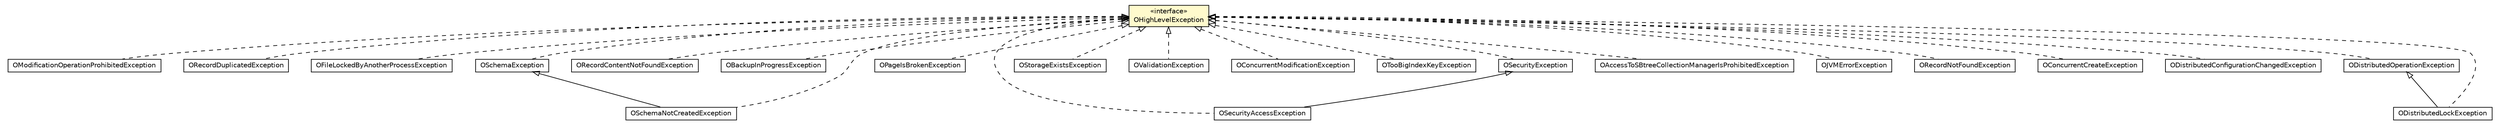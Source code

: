 #!/usr/local/bin/dot
#
# Class diagram 
# Generated by UMLGraph version R5_6-24-gf6e263 (http://www.umlgraph.org/)
#

digraph G {
	edge [fontname="Helvetica",fontsize=10,labelfontname="Helvetica",labelfontsize=10];
	node [fontname="Helvetica",fontsize=10,shape=plaintext];
	nodesep=0.25;
	ranksep=0.5;
	// com.orientechnologies.common.concur.lock.OModificationOperationProhibitedException
	c1920434 [label=<<table title="com.orientechnologies.common.concur.lock.OModificationOperationProhibitedException" border="0" cellborder="1" cellspacing="0" cellpadding="2" port="p" href="../concur/lock/OModificationOperationProhibitedException.html">
		<tr><td><table border="0" cellspacing="0" cellpadding="1">
<tr><td align="center" balign="center"> OModificationOperationProhibitedException </td></tr>
		</table></td></tr>
		</table>>, URL="../concur/lock/OModificationOperationProhibitedException.html", fontname="Helvetica", fontcolor="black", fontsize=10.0];
	// com.orientechnologies.common.exception.OHighLevelException
	c1920556 [label=<<table title="com.orientechnologies.common.exception.OHighLevelException" border="0" cellborder="1" cellspacing="0" cellpadding="2" port="p" bgcolor="lemonChiffon" href="./OHighLevelException.html">
		<tr><td><table border="0" cellspacing="0" cellpadding="1">
<tr><td align="center" balign="center"> &#171;interface&#187; </td></tr>
<tr><td align="center" balign="center"> OHighLevelException </td></tr>
		</table></td></tr>
		</table>>, URL="./OHighLevelException.html", fontname="Helvetica", fontcolor="black", fontsize=10.0];
	// com.orientechnologies.orient.core.storage.ORecordDuplicatedException
	c1921443 [label=<<table title="com.orientechnologies.orient.core.storage.ORecordDuplicatedException" border="0" cellborder="1" cellspacing="0" cellpadding="2" port="p" href="../../orient/core/storage/ORecordDuplicatedException.html">
		<tr><td><table border="0" cellspacing="0" cellpadding="1">
<tr><td align="center" balign="center"> ORecordDuplicatedException </td></tr>
		</table></td></tr>
		</table>>, URL="../../orient/core/storage/ORecordDuplicatedException.html", fontname="Helvetica", fontcolor="black", fontsize=10.0];
	// com.orientechnologies.orient.core.exception.OFileLockedByAnotherProcessException
	c1921638 [label=<<table title="com.orientechnologies.orient.core.exception.OFileLockedByAnotherProcessException" border="0" cellborder="1" cellspacing="0" cellpadding="2" port="p" href="../../orient/core/exception/OFileLockedByAnotherProcessException.html">
		<tr><td><table border="0" cellspacing="0" cellpadding="1">
<tr><td align="center" balign="center"> OFileLockedByAnotherProcessException </td></tr>
		</table></td></tr>
		</table>>, URL="../../orient/core/exception/OFileLockedByAnotherProcessException.html", fontname="Helvetica", fontcolor="black", fontsize=10.0];
	// com.orientechnologies.orient.core.exception.OSchemaException
	c1921641 [label=<<table title="com.orientechnologies.orient.core.exception.OSchemaException" border="0" cellborder="1" cellspacing="0" cellpadding="2" port="p" href="../../orient/core/exception/OSchemaException.html">
		<tr><td><table border="0" cellspacing="0" cellpadding="1">
<tr><td align="center" balign="center"> OSchemaException </td></tr>
		</table></td></tr>
		</table>>, URL="../../orient/core/exception/OSchemaException.html", fontname="Helvetica", fontcolor="black", fontsize=10.0];
	// com.orientechnologies.orient.core.exception.ORecordContentNotFoundException
	c1921642 [label=<<table title="com.orientechnologies.orient.core.exception.ORecordContentNotFoundException" border="0" cellborder="1" cellspacing="0" cellpadding="2" port="p" href="../../orient/core/exception/ORecordContentNotFoundException.html">
		<tr><td><table border="0" cellspacing="0" cellpadding="1">
<tr><td align="center" balign="center"> ORecordContentNotFoundException </td></tr>
		</table></td></tr>
		</table>>, URL="../../orient/core/exception/ORecordContentNotFoundException.html", fontname="Helvetica", fontcolor="black", fontsize=10.0];
	// com.orientechnologies.orient.core.exception.OBackupInProgressException
	c1921643 [label=<<table title="com.orientechnologies.orient.core.exception.OBackupInProgressException" border="0" cellborder="1" cellspacing="0" cellpadding="2" port="p" href="../../orient/core/exception/OBackupInProgressException.html">
		<tr><td><table border="0" cellspacing="0" cellpadding="1">
<tr><td align="center" balign="center"> OBackupInProgressException </td></tr>
		</table></td></tr>
		</table>>, URL="../../orient/core/exception/OBackupInProgressException.html", fontname="Helvetica", fontcolor="black", fontsize=10.0];
	// com.orientechnologies.orient.core.exception.OSecurityException
	c1921646 [label=<<table title="com.orientechnologies.orient.core.exception.OSecurityException" border="0" cellborder="1" cellspacing="0" cellpadding="2" port="p" href="../../orient/core/exception/OSecurityException.html">
		<tr><td><table border="0" cellspacing="0" cellpadding="1">
<tr><td align="center" balign="center"> OSecurityException </td></tr>
		</table></td></tr>
		</table>>, URL="../../orient/core/exception/OSecurityException.html", fontname="Helvetica", fontcolor="black", fontsize=10.0];
	// com.orientechnologies.orient.core.exception.OPageIsBrokenException
	c1921649 [label=<<table title="com.orientechnologies.orient.core.exception.OPageIsBrokenException" border="0" cellborder="1" cellspacing="0" cellpadding="2" port="p" href="../../orient/core/exception/OPageIsBrokenException.html">
		<tr><td><table border="0" cellspacing="0" cellpadding="1">
<tr><td align="center" balign="center"> OPageIsBrokenException </td></tr>
		</table></td></tr>
		</table>>, URL="../../orient/core/exception/OPageIsBrokenException.html", fontname="Helvetica", fontcolor="black", fontsize=10.0];
	// com.orientechnologies.orient.core.exception.OSchemaNotCreatedException
	c1921651 [label=<<table title="com.orientechnologies.orient.core.exception.OSchemaNotCreatedException" border="0" cellborder="1" cellspacing="0" cellpadding="2" port="p" href="../../orient/core/exception/OSchemaNotCreatedException.html">
		<tr><td><table border="0" cellspacing="0" cellpadding="1">
<tr><td align="center" balign="center"> OSchemaNotCreatedException </td></tr>
		</table></td></tr>
		</table>>, URL="../../orient/core/exception/OSchemaNotCreatedException.html", fontname="Helvetica", fontcolor="black", fontsize=10.0];
	// com.orientechnologies.orient.core.exception.OStorageExistsException
	c1921656 [label=<<table title="com.orientechnologies.orient.core.exception.OStorageExistsException" border="0" cellborder="1" cellspacing="0" cellpadding="2" port="p" href="../../orient/core/exception/OStorageExistsException.html">
		<tr><td><table border="0" cellspacing="0" cellpadding="1">
<tr><td align="center" balign="center"> OStorageExistsException </td></tr>
		</table></td></tr>
		</table>>, URL="../../orient/core/exception/OStorageExistsException.html", fontname="Helvetica", fontcolor="black", fontsize=10.0];
	// com.orientechnologies.orient.core.exception.OValidationException
	c1921658 [label=<<table title="com.orientechnologies.orient.core.exception.OValidationException" border="0" cellborder="1" cellspacing="0" cellpadding="2" port="p" href="../../orient/core/exception/OValidationException.html">
		<tr><td><table border="0" cellspacing="0" cellpadding="1">
<tr><td align="center" balign="center"> OValidationException </td></tr>
		</table></td></tr>
		</table>>, URL="../../orient/core/exception/OValidationException.html", fontname="Helvetica", fontcolor="black", fontsize=10.0];
	// com.orientechnologies.orient.core.exception.OConcurrentModificationException
	c1921659 [label=<<table title="com.orientechnologies.orient.core.exception.OConcurrentModificationException" border="0" cellborder="1" cellspacing="0" cellpadding="2" port="p" href="../../orient/core/exception/OConcurrentModificationException.html">
		<tr><td><table border="0" cellspacing="0" cellpadding="1">
<tr><td align="center" balign="center"> OConcurrentModificationException </td></tr>
		</table></td></tr>
		</table>>, URL="../../orient/core/exception/OConcurrentModificationException.html", fontname="Helvetica", fontcolor="black", fontsize=10.0];
	// com.orientechnologies.orient.core.exception.OTooBigIndexKeyException
	c1921665 [label=<<table title="com.orientechnologies.orient.core.exception.OTooBigIndexKeyException" border="0" cellborder="1" cellspacing="0" cellpadding="2" port="p" href="../../orient/core/exception/OTooBigIndexKeyException.html">
		<tr><td><table border="0" cellspacing="0" cellpadding="1">
<tr><td align="center" balign="center"> OTooBigIndexKeyException </td></tr>
		</table></td></tr>
		</table>>, URL="../../orient/core/exception/OTooBigIndexKeyException.html", fontname="Helvetica", fontcolor="black", fontsize=10.0];
	// com.orientechnologies.orient.core.exception.OSecurityAccessException
	c1921666 [label=<<table title="com.orientechnologies.orient.core.exception.OSecurityAccessException" border="0" cellborder="1" cellspacing="0" cellpadding="2" port="p" href="../../orient/core/exception/OSecurityAccessException.html">
		<tr><td><table border="0" cellspacing="0" cellpadding="1">
<tr><td align="center" balign="center"> OSecurityAccessException </td></tr>
		</table></td></tr>
		</table>>, URL="../../orient/core/exception/OSecurityAccessException.html", fontname="Helvetica", fontcolor="black", fontsize=10.0];
	// com.orientechnologies.orient.core.exception.OAccessToSBtreeCollectionManagerIsProhibitedException
	c1921674 [label=<<table title="com.orientechnologies.orient.core.exception.OAccessToSBtreeCollectionManagerIsProhibitedException" border="0" cellborder="1" cellspacing="0" cellpadding="2" port="p" href="../../orient/core/exception/OAccessToSBtreeCollectionManagerIsProhibitedException.html">
		<tr><td><table border="0" cellspacing="0" cellpadding="1">
<tr><td align="center" balign="center"> OAccessToSBtreeCollectionManagerIsProhibitedException </td></tr>
		</table></td></tr>
		</table>>, URL="../../orient/core/exception/OAccessToSBtreeCollectionManagerIsProhibitedException.html", fontname="Helvetica", fontcolor="black", fontsize=10.0];
	// com.orientechnologies.orient.core.exception.OJVMErrorException
	c1921677 [label=<<table title="com.orientechnologies.orient.core.exception.OJVMErrorException" border="0" cellborder="1" cellspacing="0" cellpadding="2" port="p" href="../../orient/core/exception/OJVMErrorException.html">
		<tr><td><table border="0" cellspacing="0" cellpadding="1">
<tr><td align="center" balign="center"> OJVMErrorException </td></tr>
		</table></td></tr>
		</table>>, URL="../../orient/core/exception/OJVMErrorException.html", fontname="Helvetica", fontcolor="black", fontsize=10.0];
	// com.orientechnologies.orient.core.exception.ORecordNotFoundException
	c1921681 [label=<<table title="com.orientechnologies.orient.core.exception.ORecordNotFoundException" border="0" cellborder="1" cellspacing="0" cellpadding="2" port="p" href="../../orient/core/exception/ORecordNotFoundException.html">
		<tr><td><table border="0" cellspacing="0" cellpadding="1">
<tr><td align="center" balign="center"> ORecordNotFoundException </td></tr>
		</table></td></tr>
		</table>>, URL="../../orient/core/exception/ORecordNotFoundException.html", fontname="Helvetica", fontcolor="black", fontsize=10.0];
	// com.orientechnologies.orient.core.exception.OConcurrentCreateException
	c1921682 [label=<<table title="com.orientechnologies.orient.core.exception.OConcurrentCreateException" border="0" cellborder="1" cellspacing="0" cellpadding="2" port="p" href="../../orient/core/exception/OConcurrentCreateException.html">
		<tr><td><table border="0" cellspacing="0" cellpadding="1">
<tr><td align="center" balign="center"> OConcurrentCreateException </td></tr>
		</table></td></tr>
		</table>>, URL="../../orient/core/exception/OConcurrentCreateException.html", fontname="Helvetica", fontcolor="black", fontsize=10.0];
	// com.orientechnologies.orient.server.distributed.ODistributedConfigurationChangedException
	c1922019 [label=<<table title="com.orientechnologies.orient.server.distributed.ODistributedConfigurationChangedException" border="0" cellborder="1" cellspacing="0" cellpadding="2" port="p" href="../../orient/server/distributed/ODistributedConfigurationChangedException.html">
		<tr><td><table border="0" cellspacing="0" cellpadding="1">
<tr><td align="center" balign="center"> ODistributedConfigurationChangedException </td></tr>
		</table></td></tr>
		</table>>, URL="../../orient/server/distributed/ODistributedConfigurationChangedException.html", fontname="Helvetica", fontcolor="black", fontsize=10.0];
	// com.orientechnologies.orient.server.distributed.task.ODistributedLockException
	c1922043 [label=<<table title="com.orientechnologies.orient.server.distributed.task.ODistributedLockException" border="0" cellborder="1" cellspacing="0" cellpadding="2" port="p" href="../../orient/server/distributed/task/ODistributedLockException.html">
		<tr><td><table border="0" cellspacing="0" cellpadding="1">
<tr><td align="center" balign="center"> ODistributedLockException </td></tr>
		</table></td></tr>
		</table>>, URL="../../orient/server/distributed/task/ODistributedLockException.html", fontname="Helvetica", fontcolor="black", fontsize=10.0];
	// com.orientechnologies.orient.server.distributed.task.ODistributedOperationException
	c1922045 [label=<<table title="com.orientechnologies.orient.server.distributed.task.ODistributedOperationException" border="0" cellborder="1" cellspacing="0" cellpadding="2" port="p" href="../../orient/server/distributed/task/ODistributedOperationException.html">
		<tr><td><table border="0" cellspacing="0" cellpadding="1">
<tr><td align="center" balign="center"> ODistributedOperationException </td></tr>
		</table></td></tr>
		</table>>, URL="../../orient/server/distributed/task/ODistributedOperationException.html", fontname="Helvetica", fontcolor="black", fontsize=10.0];
	//com.orientechnologies.common.concur.lock.OModificationOperationProhibitedException implements com.orientechnologies.common.exception.OHighLevelException
	c1920556:p -> c1920434:p [dir=back,arrowtail=empty,style=dashed];
	//com.orientechnologies.orient.core.storage.ORecordDuplicatedException implements com.orientechnologies.common.exception.OHighLevelException
	c1920556:p -> c1921443:p [dir=back,arrowtail=empty,style=dashed];
	//com.orientechnologies.orient.core.exception.OFileLockedByAnotherProcessException implements com.orientechnologies.common.exception.OHighLevelException
	c1920556:p -> c1921638:p [dir=back,arrowtail=empty,style=dashed];
	//com.orientechnologies.orient.core.exception.OSchemaException implements com.orientechnologies.common.exception.OHighLevelException
	c1920556:p -> c1921641:p [dir=back,arrowtail=empty,style=dashed];
	//com.orientechnologies.orient.core.exception.ORecordContentNotFoundException implements com.orientechnologies.common.exception.OHighLevelException
	c1920556:p -> c1921642:p [dir=back,arrowtail=empty,style=dashed];
	//com.orientechnologies.orient.core.exception.OBackupInProgressException implements com.orientechnologies.common.exception.OHighLevelException
	c1920556:p -> c1921643:p [dir=back,arrowtail=empty,style=dashed];
	//com.orientechnologies.orient.core.exception.OSecurityException implements com.orientechnologies.common.exception.OHighLevelException
	c1920556:p -> c1921646:p [dir=back,arrowtail=empty,style=dashed];
	//com.orientechnologies.orient.core.exception.OPageIsBrokenException implements com.orientechnologies.common.exception.OHighLevelException
	c1920556:p -> c1921649:p [dir=back,arrowtail=empty,style=dashed];
	//com.orientechnologies.orient.core.exception.OSchemaNotCreatedException extends com.orientechnologies.orient.core.exception.OSchemaException
	c1921641:p -> c1921651:p [dir=back,arrowtail=empty];
	//com.orientechnologies.orient.core.exception.OSchemaNotCreatedException implements com.orientechnologies.common.exception.OHighLevelException
	c1920556:p -> c1921651:p [dir=back,arrowtail=empty,style=dashed];
	//com.orientechnologies.orient.core.exception.OStorageExistsException implements com.orientechnologies.common.exception.OHighLevelException
	c1920556:p -> c1921656:p [dir=back,arrowtail=empty,style=dashed];
	//com.orientechnologies.orient.core.exception.OValidationException implements com.orientechnologies.common.exception.OHighLevelException
	c1920556:p -> c1921658:p [dir=back,arrowtail=empty,style=dashed];
	//com.orientechnologies.orient.core.exception.OConcurrentModificationException implements com.orientechnologies.common.exception.OHighLevelException
	c1920556:p -> c1921659:p [dir=back,arrowtail=empty,style=dashed];
	//com.orientechnologies.orient.core.exception.OTooBigIndexKeyException implements com.orientechnologies.common.exception.OHighLevelException
	c1920556:p -> c1921665:p [dir=back,arrowtail=empty,style=dashed];
	//com.orientechnologies.orient.core.exception.OSecurityAccessException extends com.orientechnologies.orient.core.exception.OSecurityException
	c1921646:p -> c1921666:p [dir=back,arrowtail=empty];
	//com.orientechnologies.orient.core.exception.OSecurityAccessException implements com.orientechnologies.common.exception.OHighLevelException
	c1920556:p -> c1921666:p [dir=back,arrowtail=empty,style=dashed];
	//com.orientechnologies.orient.core.exception.OAccessToSBtreeCollectionManagerIsProhibitedException implements com.orientechnologies.common.exception.OHighLevelException
	c1920556:p -> c1921674:p [dir=back,arrowtail=empty,style=dashed];
	//com.orientechnologies.orient.core.exception.OJVMErrorException implements com.orientechnologies.common.exception.OHighLevelException
	c1920556:p -> c1921677:p [dir=back,arrowtail=empty,style=dashed];
	//com.orientechnologies.orient.core.exception.ORecordNotFoundException implements com.orientechnologies.common.exception.OHighLevelException
	c1920556:p -> c1921681:p [dir=back,arrowtail=empty,style=dashed];
	//com.orientechnologies.orient.core.exception.OConcurrentCreateException implements com.orientechnologies.common.exception.OHighLevelException
	c1920556:p -> c1921682:p [dir=back,arrowtail=empty,style=dashed];
	//com.orientechnologies.orient.server.distributed.ODistributedConfigurationChangedException implements com.orientechnologies.common.exception.OHighLevelException
	c1920556:p -> c1922019:p [dir=back,arrowtail=empty,style=dashed];
	//com.orientechnologies.orient.server.distributed.task.ODistributedLockException extends com.orientechnologies.orient.server.distributed.task.ODistributedOperationException
	c1922045:p -> c1922043:p [dir=back,arrowtail=empty];
	//com.orientechnologies.orient.server.distributed.task.ODistributedLockException implements com.orientechnologies.common.exception.OHighLevelException
	c1920556:p -> c1922043:p [dir=back,arrowtail=empty,style=dashed];
	//com.orientechnologies.orient.server.distributed.task.ODistributedOperationException implements com.orientechnologies.common.exception.OHighLevelException
	c1920556:p -> c1922045:p [dir=back,arrowtail=empty,style=dashed];
}

